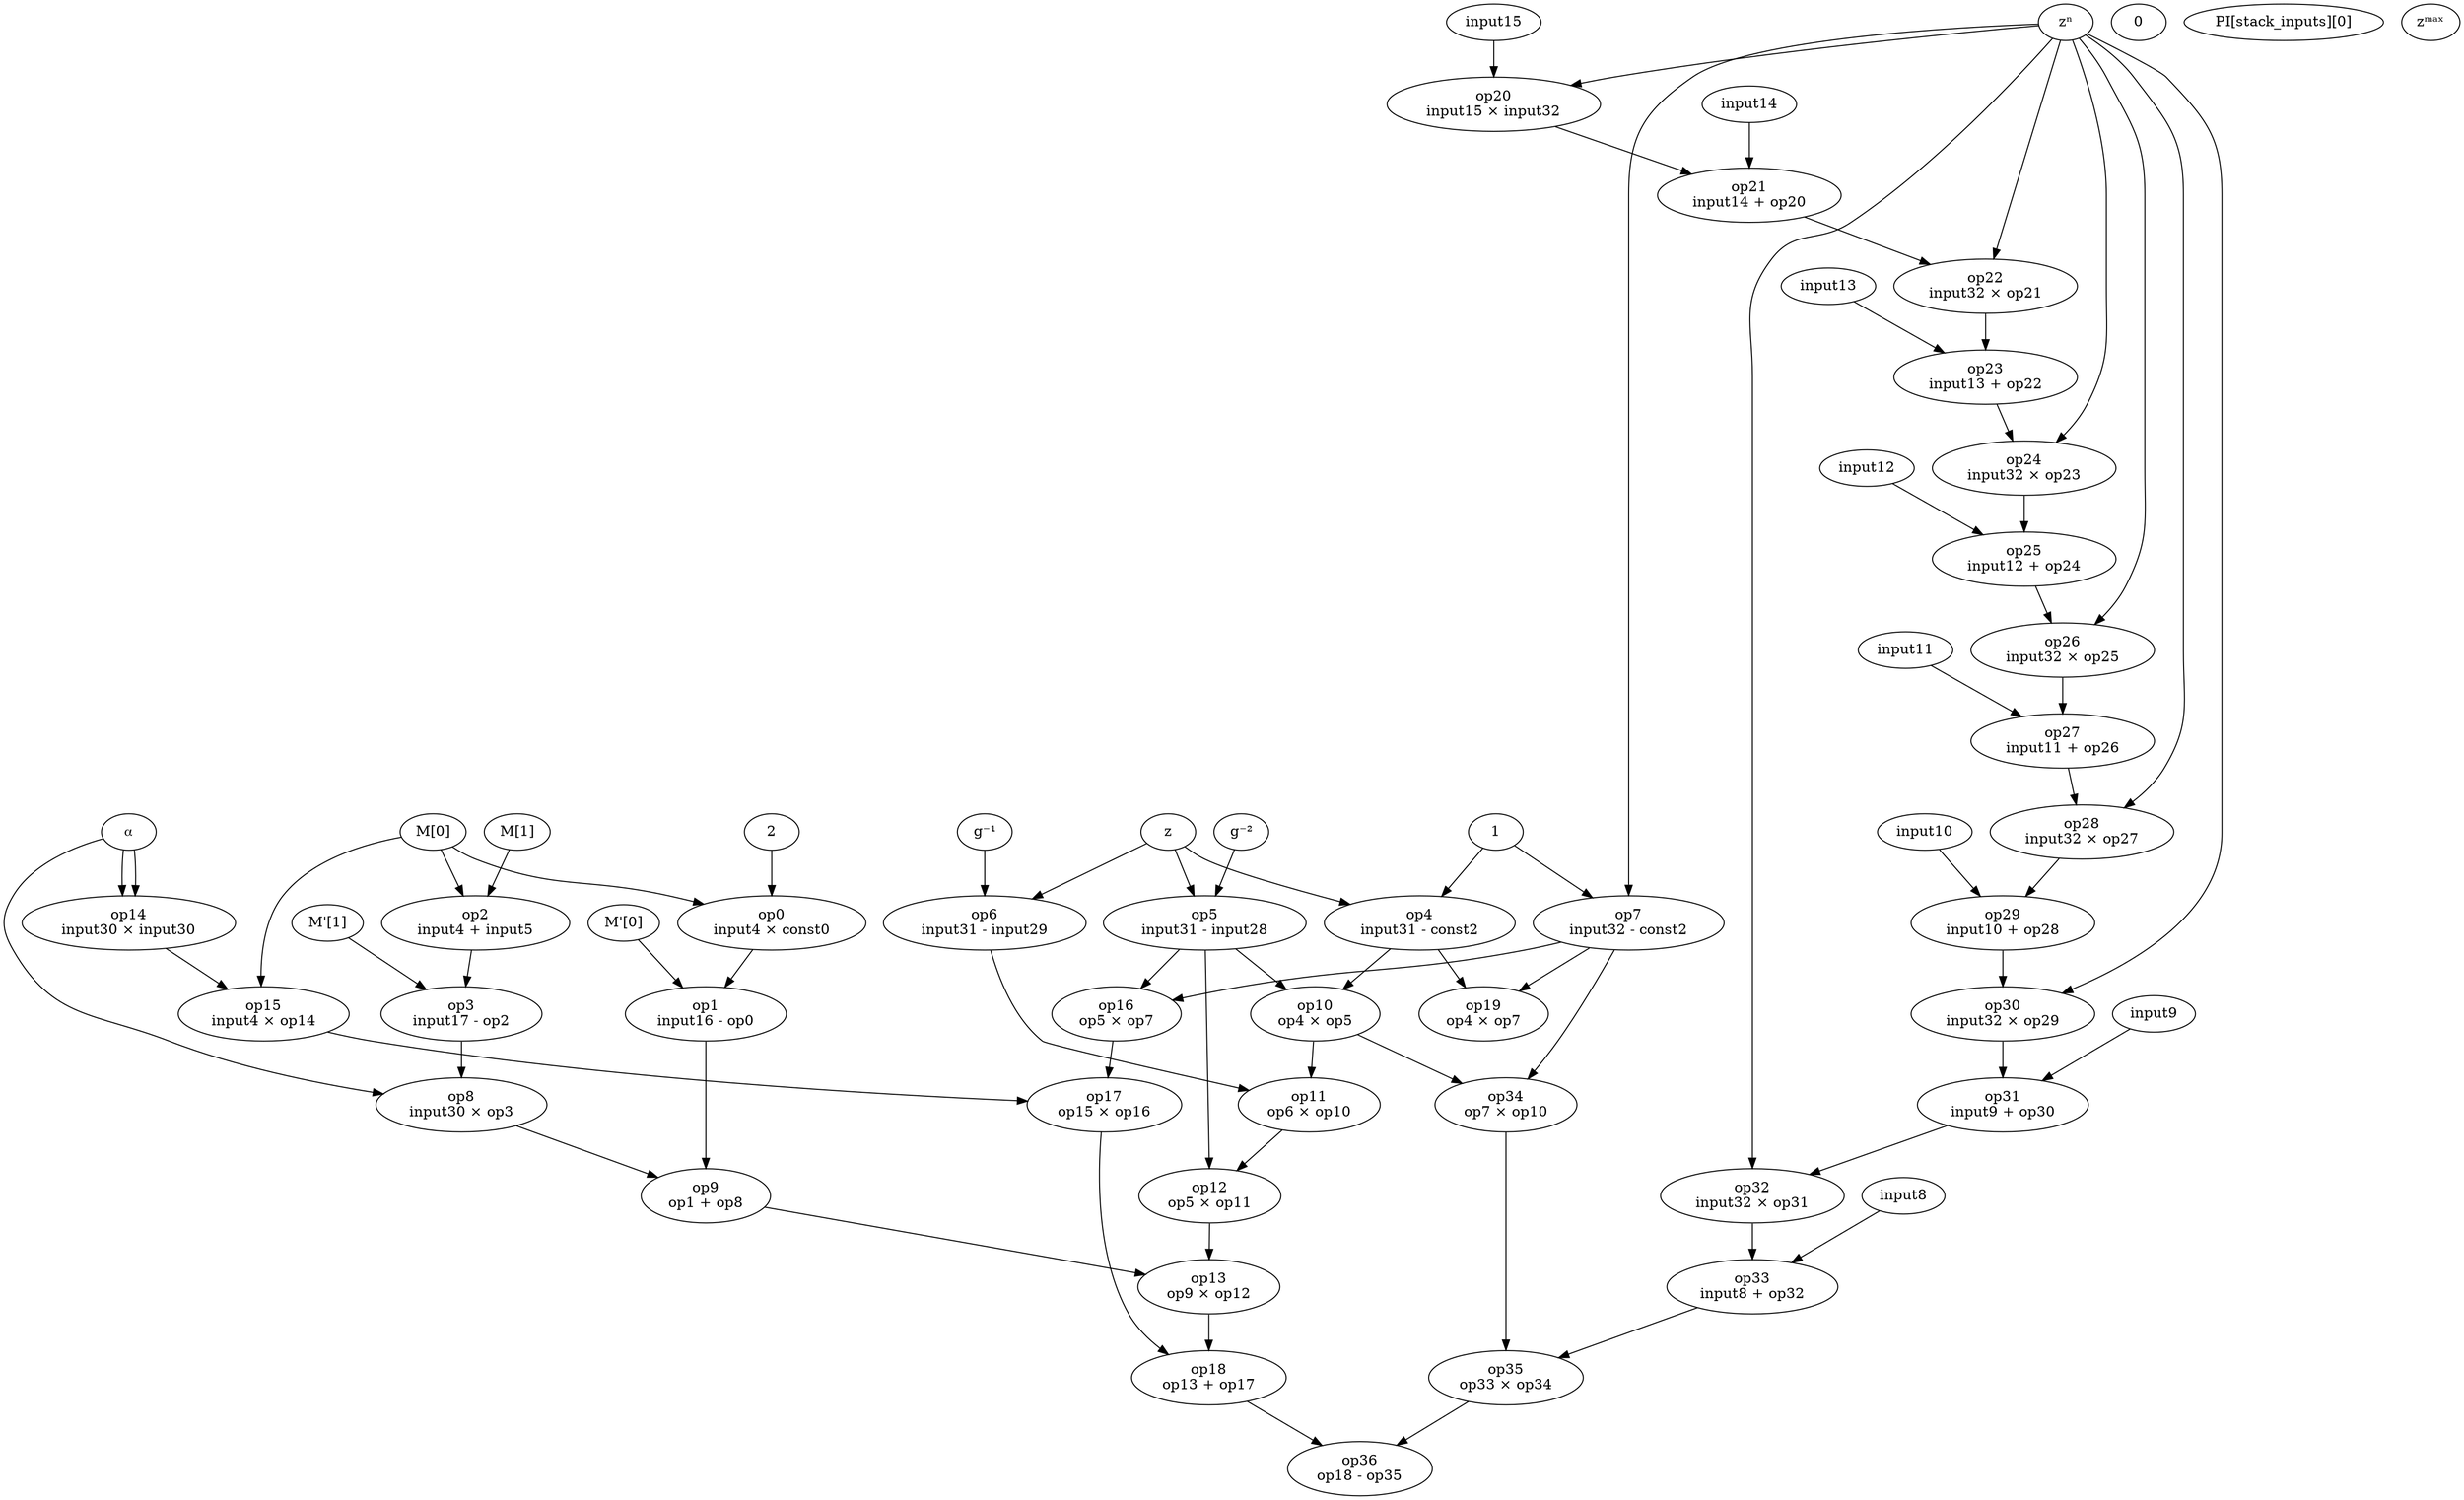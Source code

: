 digraph G {
const0 [label="2"]
const1 [label="0"]
const2 [label="1"]
input0 [label="PI[stack_inputs][0]"]
input4 [label="M[0]"]
input5 [label="M[1]"]
input16 [label="M'[0]"]
input17 [label="M'[1]"]
input28 [label="g⁻²"]
input29 [label="g⁻¹"]
input30 [label="⍺"]
input31 [label="z"]
input32 [label="zⁿ"]
input33 [label="zᵐᵃˣ"]
op0 [label="op0\ninput4 × const0"]
input4 -> op0
const0 -> op0
op1 [label="op1\ninput16 - op0"]
input16 -> op1
op0 -> op1
op2 [label="op2\ninput4 + input5"]
input4 -> op2
input5 -> op2
op3 [label="op3\ninput17 - op2"]
input17 -> op3
op2 -> op3
op4 [label="op4\ninput31 - const2"]
input31 -> op4
const2 -> op4
op5 [label="op5\ninput31 - input28"]
input31 -> op5
input28 -> op5
op6 [label="op6\ninput31 - input29"]
input31 -> op6
input29 -> op6
op7 [label="op7\ninput32 - const2"]
input32 -> op7
const2 -> op7
op8 [label="op8\ninput30 × op3"]
input30 -> op8
op3 -> op8
op9 [label="op9\nop1 + op8"]
op1 -> op9
op8 -> op9
op10 [label="op10\nop4 × op5"]
op4 -> op10
op5 -> op10
op11 [label="op11\nop6 × op10"]
op6 -> op11
op10 -> op11
op12 [label="op12\nop5 × op11"]
op5 -> op12
op11 -> op12
op13 [label="op13\nop9 × op12"]
op9 -> op13
op12 -> op13
op14 [label="op14\ninput30 × input30"]
input30 -> op14
input30 -> op14
op15 [label="op15\ninput4 × op14"]
input4 -> op15
op14 -> op15
op16 [label="op16\nop5 × op7"]
op5 -> op16
op7 -> op16
op17 [label="op17\nop15 × op16"]
op15 -> op17
op16 -> op17
op18 [label="op18\nop13 + op17"]
op13 -> op18
op17 -> op18
op19 [label="op19\nop4 × op7"]
op4 -> op19
op7 -> op19
op20 [label="op20\ninput15 × input32"]
input15 -> op20
input32 -> op20
op21 [label="op21\ninput14 + op20"]
input14 -> op21
op20 -> op21
op22 [label="op22\ninput32 × op21"]
input32 -> op22
op21 -> op22
op23 [label="op23\ninput13 + op22"]
input13 -> op23
op22 -> op23
op24 [label="op24\ninput32 × op23"]
input32 -> op24
op23 -> op24
op25 [label="op25\ninput12 + op24"]
input12 -> op25
op24 -> op25
op26 [label="op26\ninput32 × op25"]
input32 -> op26
op25 -> op26
op27 [label="op27\ninput11 + op26"]
input11 -> op27
op26 -> op27
op28 [label="op28\ninput32 × op27"]
input32 -> op28
op27 -> op28
op29 [label="op29\ninput10 + op28"]
input10 -> op29
op28 -> op29
op30 [label="op30\ninput32 × op29"]
input32 -> op30
op29 -> op30
op31 [label="op31\ninput9 + op30"]
input9 -> op31
op30 -> op31
op32 [label="op32\ninput32 × op31"]
input32 -> op32
op31 -> op32
op33 [label="op33\ninput8 + op32"]
input8 -> op33
op32 -> op33
op34 [label="op34\nop7 × op10"]
op7 -> op34
op10 -> op34
op35 [label="op35\nop33 × op34"]
op33 -> op35
op34 -> op35
op36 [label="op36\nop18 - op35"]
op18 -> op36
op35 -> op36
}
